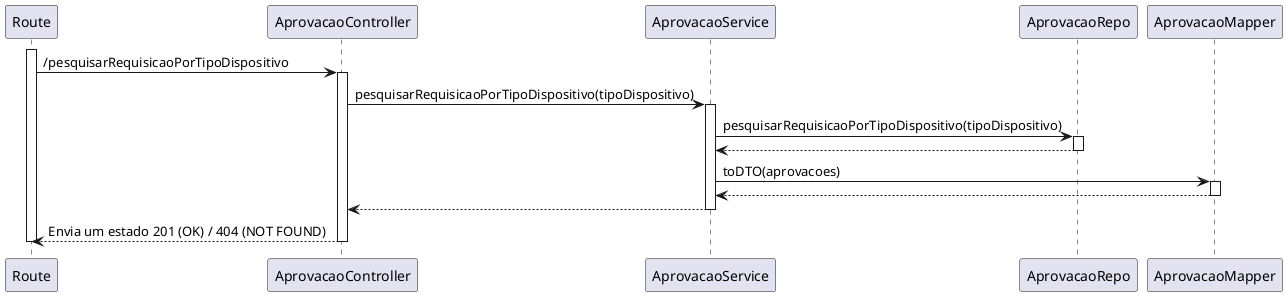 @startuml vp3

participant Route as route
participant AprovacaoController as ctrl
participant AprovacaoService as svc
participant AprovacaoRepo as repo
participant AprovacaoMapper as mapper

activate route
route -> ctrl : /pesquisarRequisicaoPorTipoDispositivo
activate ctrl
ctrl -> svc : pesquisarRequisicaoPorTipoDispositivo(tipoDispositivo)
activate svc
svc -> repo : pesquisarRequisicaoPorTipoDispositivo(tipoDispositivo)
activate repo
repo --> svc
deactivate repo
svc -> mapper : toDTO(aprovacoes)
activate mapper
mapper --> svc
deactivate mapper
svc --> ctrl
deactivate svc
ctrl --> route : Envia um estado 201 (OK) / 404 (NOT FOUND)
deactivate ctrl
deactivate route



@enduml